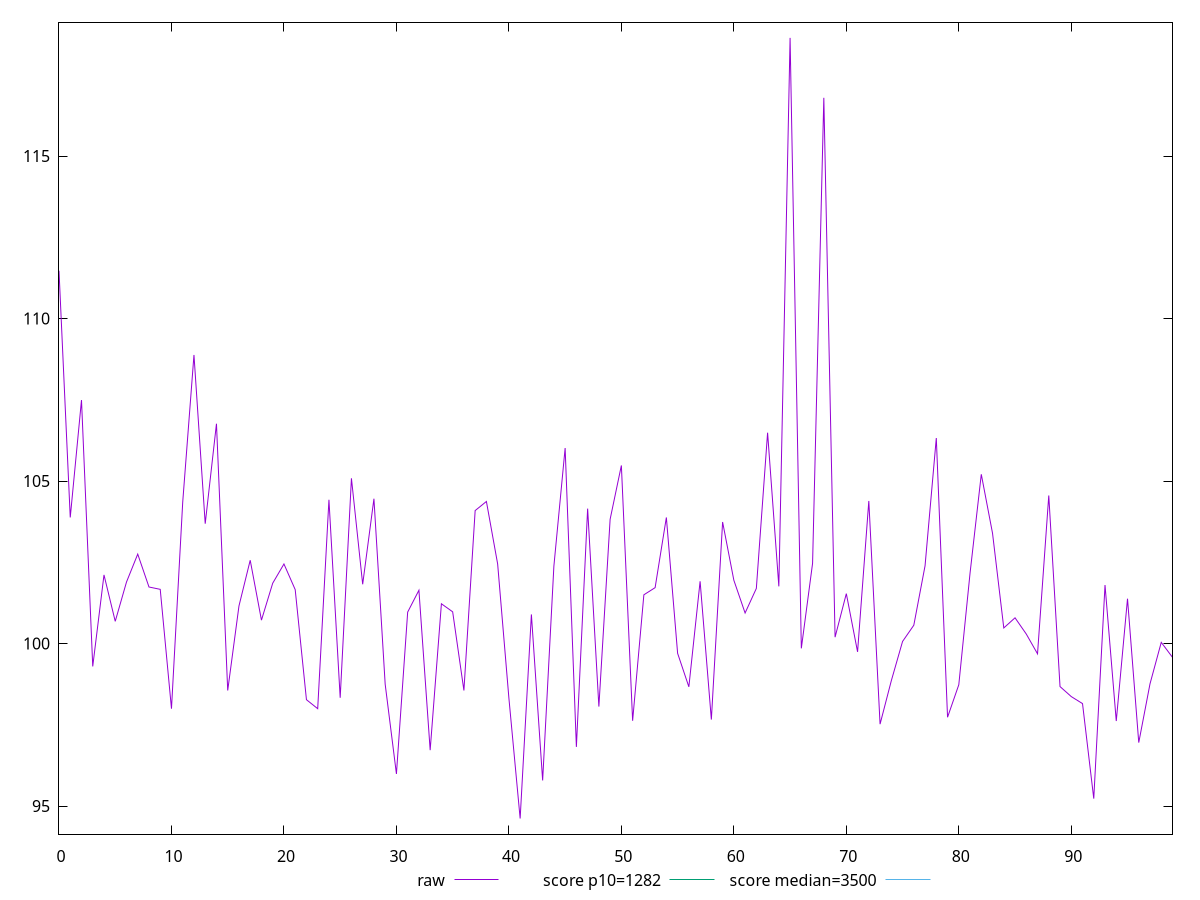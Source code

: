 reset

$raw <<EOF
0 111.47199999999998
1 103.87999999999997
2 107.492
3 99.29600000000002
4 102.11199999999998
5 100.684
6 101.89200000000001
7 102.75200000000002
8 101.74000000000001
9 101.66799999999999
10 97.99600000000001
11 104.352
12 108.88
13 103.688
14 106.76399999999998
15 98.55599999999998
16 101.156
17 102.564
18 100.72
19 101.85600000000001
20 102.44799999999998
21 101.66000000000001
22 98.272
23 97.99600000000004
24 104.424
25 98.33200000000002
26 105.08399999999999
27 101.82400000000001
28 104.45599999999999
29 98.74800000000002
30 95.98800000000001
31 100.968
32 101.64000000000001
33 96.72
34 101.22400000000003
35 100.976
36 98.55600000000001
37 104.09199999999998
38 104.372
39 102.44799999999998
40 98.32000000000002
41 94.61599999999999
42 100.89600000000002
43 95.78800000000003
44 102.38399999999999
45 106.016
46 96.82000000000002
47 104.15200000000002
48 98.06000000000002
49 103.824
50 105.47999999999999
51 97.624
52 101.5
53 101.72
54 103.87999999999998
55 99.70000000000002
56 98.66800000000002
57 101.916
58 97.66
59 103.74000000000002
60 101.94800000000001
61 100.93999999999998
62 101.696
63 106.488
64 101.75999999999999
65 118.63599999999997
66 99.85200000000002
67 102.46800000000002
68 116.792
69 100.19600000000001
70 101.536
71 99.74400000000001
72 104.38799999999999
73 97.52000000000002
74 98.85600000000002
75 100.06400000000002
76 100.56400000000001
77 102.39199999999998
78 106.32400000000003
79 97.73200000000003
80 98.732
81 102.164
82 105.20800000000001
83 103.392
84 100.48000000000003
85 100.79200000000003
86 100.292
87 99.684
88 104.55600000000003
89 98.67599999999999
90 98.36800000000002
91 98.15199999999999
92 95.22800000000001
93 101.80000000000003
94 97.616
95 101.38000000000001
96 96.95200000000003
97 98.75999999999999
98 100.036
99 99.57599999999995
EOF

set key outside below
set xrange [0:99]
set yrange [94.13559999999998:119.11639999999997]
set trange [94.13559999999998:119.11639999999997]
set terminal svg size 640, 500 enhanced background rgb 'white'
set output "report_00018_2021-02-10T15-25-16.877Z/bootup-time/samples/pages+cached+noadtech+nomedia/raw/values.svg"

plot $raw title "raw" with line, \
     1282 title "score p10=1282", \
     3500 title "score median=3500"

reset
